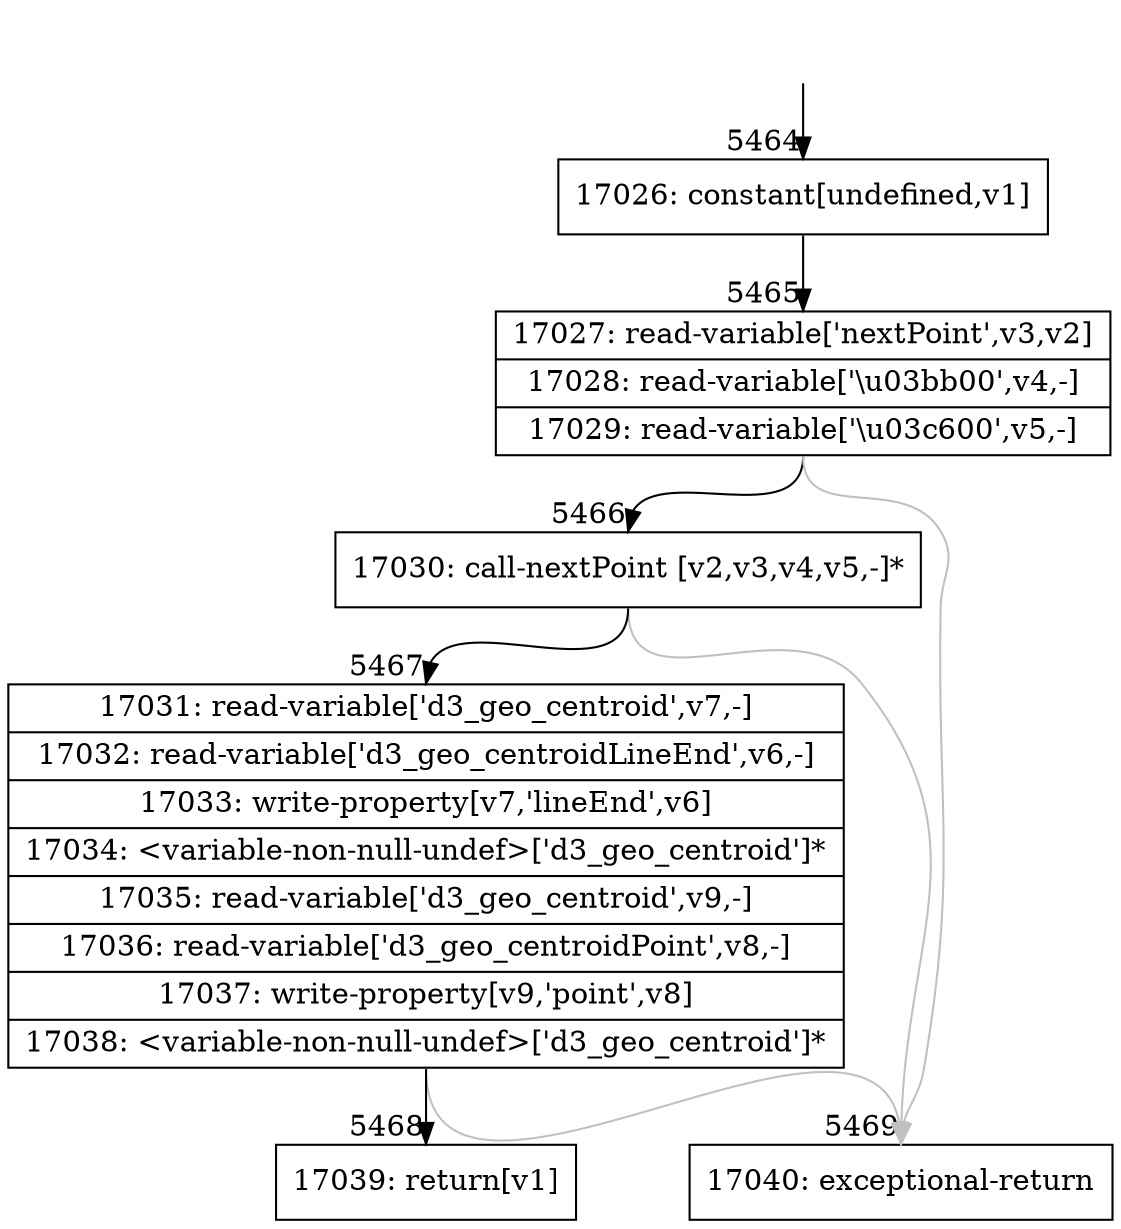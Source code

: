 digraph {
rankdir="TD"
BB_entry522[shape=none,label=""];
BB_entry522 -> BB5464 [tailport=s, headport=n, headlabel="    5464"]
BB5464 [shape=record label="{17026: constant[undefined,v1]}" ] 
BB5464 -> BB5465 [tailport=s, headport=n, headlabel="      5465"]
BB5465 [shape=record label="{17027: read-variable['nextPoint',v3,v2]|17028: read-variable['\\u03bb00',v4,-]|17029: read-variable['\\u03c600',v5,-]}" ] 
BB5465 -> BB5466 [tailport=s, headport=n, headlabel="      5466"]
BB5465 -> BB5469 [tailport=s, headport=n, color=gray, headlabel="      5469"]
BB5466 [shape=record label="{17030: call-nextPoint [v2,v3,v4,v5,-]*}" ] 
BB5466 -> BB5467 [tailport=s, headport=n, headlabel="      5467"]
BB5466 -> BB5469 [tailport=s, headport=n, color=gray]
BB5467 [shape=record label="{17031: read-variable['d3_geo_centroid',v7,-]|17032: read-variable['d3_geo_centroidLineEnd',v6,-]|17033: write-property[v7,'lineEnd',v6]|17034: \<variable-non-null-undef\>['d3_geo_centroid']*|17035: read-variable['d3_geo_centroid',v9,-]|17036: read-variable['d3_geo_centroidPoint',v8,-]|17037: write-property[v9,'point',v8]|17038: \<variable-non-null-undef\>['d3_geo_centroid']*}" ] 
BB5467 -> BB5468 [tailport=s, headport=n, headlabel="      5468"]
BB5467 -> BB5469 [tailport=s, headport=n, color=gray]
BB5468 [shape=record label="{17039: return[v1]}" ] 
BB5469 [shape=record label="{17040: exceptional-return}" ] 
//#$~ 3203
}
